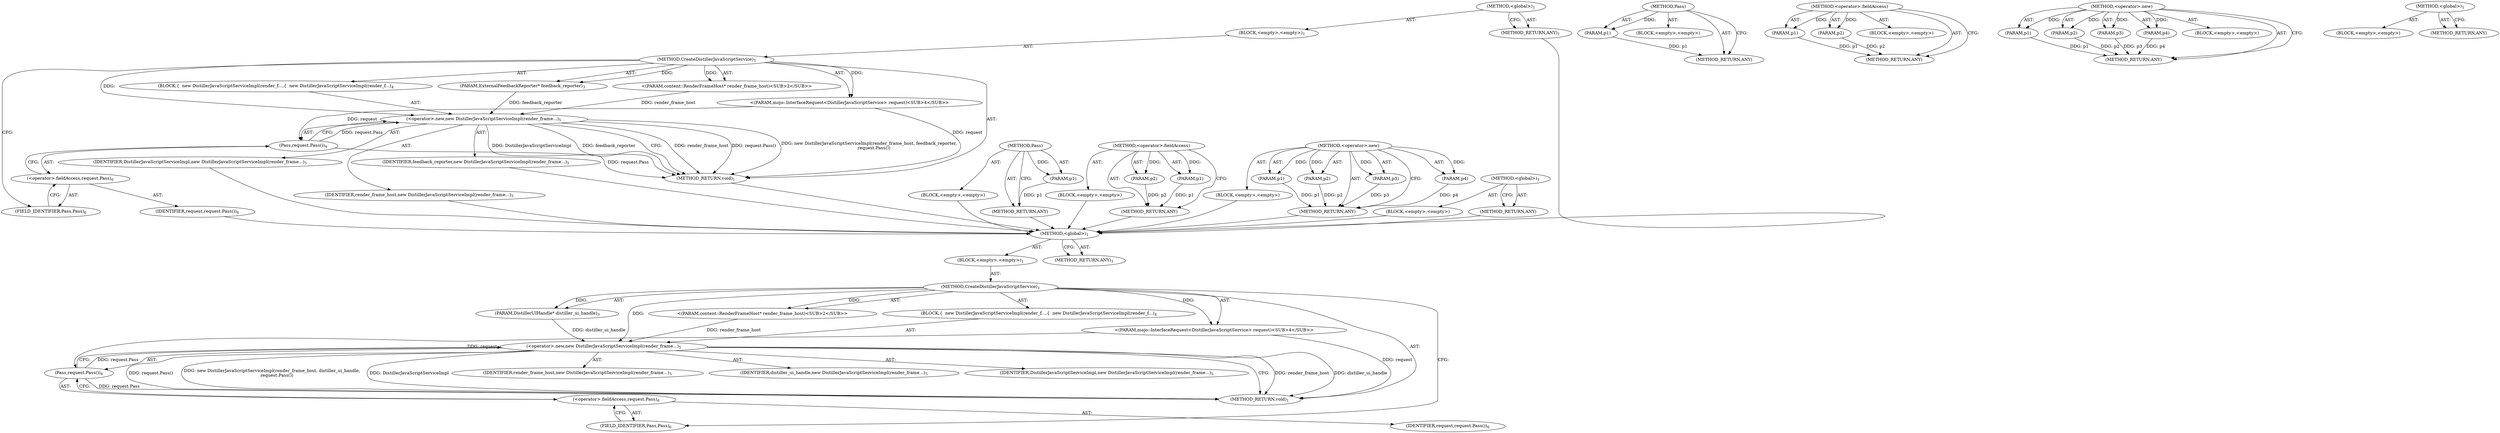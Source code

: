digraph "&lt;global&gt;" {
vulnerable_6 [label=<(METHOD,&lt;global&gt;)<SUB>1</SUB>>];
vulnerable_7 [label=<(BLOCK,&lt;empty&gt;,&lt;empty&gt;)<SUB>1</SUB>>];
vulnerable_8 [label=<(METHOD,CreateDistillerJavaScriptService)<SUB>1</SUB>>];
vulnerable_9 [label="<(PARAM,content::RenderFrameHost* render_frame_host)<SUB>2</SUB>>"];
vulnerable_10 [label=<(PARAM,ExternalFeedbackReporter* feedback_reporter)<SUB>3</SUB>>];
vulnerable_11 [label="<(PARAM,mojo::InterfaceRequest&lt;DistillerJavaScriptService&gt; request)<SUB>4</SUB>>"];
vulnerable_12 [label=<(BLOCK,{
  new DistillerJavaScriptServiceImpl(render_f...,{
  new DistillerJavaScriptServiceImpl(render_f...)<SUB>4</SUB>>];
vulnerable_13 [label=<(&lt;operator&gt;.new,new DistillerJavaScriptServiceImpl(render_frame...)<SUB>5</SUB>>];
vulnerable_14 [label=<(IDENTIFIER,DistillerJavaScriptServiceImpl,new DistillerJavaScriptServiceImpl(render_frame...)<SUB>5</SUB>>];
vulnerable_15 [label=<(IDENTIFIER,render_frame_host,new DistillerJavaScriptServiceImpl(render_frame...)<SUB>5</SUB>>];
vulnerable_16 [label=<(IDENTIFIER,feedback_reporter,new DistillerJavaScriptServiceImpl(render_frame...)<SUB>5</SUB>>];
vulnerable_17 [label=<(Pass,request.Pass())<SUB>6</SUB>>];
vulnerable_18 [label=<(&lt;operator&gt;.fieldAccess,request.Pass)<SUB>6</SUB>>];
vulnerable_19 [label=<(IDENTIFIER,request,request.Pass())<SUB>6</SUB>>];
vulnerable_20 [label=<(FIELD_IDENTIFIER,Pass,Pass)<SUB>6</SUB>>];
vulnerable_21 [label=<(METHOD_RETURN,void)<SUB>1</SUB>>];
vulnerable_23 [label=<(METHOD_RETURN,ANY)<SUB>1</SUB>>];
vulnerable_51 [label=<(METHOD,Pass)>];
vulnerable_52 [label=<(PARAM,p1)>];
vulnerable_53 [label=<(BLOCK,&lt;empty&gt;,&lt;empty&gt;)>];
vulnerable_54 [label=<(METHOD_RETURN,ANY)>];
vulnerable_55 [label=<(METHOD,&lt;operator&gt;.fieldAccess)>];
vulnerable_56 [label=<(PARAM,p1)>];
vulnerable_57 [label=<(PARAM,p2)>];
vulnerable_58 [label=<(BLOCK,&lt;empty&gt;,&lt;empty&gt;)>];
vulnerable_59 [label=<(METHOD_RETURN,ANY)>];
vulnerable_44 [label=<(METHOD,&lt;operator&gt;.new)>];
vulnerable_45 [label=<(PARAM,p1)>];
vulnerable_46 [label=<(PARAM,p2)>];
vulnerable_47 [label=<(PARAM,p3)>];
vulnerable_48 [label=<(PARAM,p4)>];
vulnerable_49 [label=<(BLOCK,&lt;empty&gt;,&lt;empty&gt;)>];
vulnerable_50 [label=<(METHOD_RETURN,ANY)>];
vulnerable_38 [label=<(METHOD,&lt;global&gt;)<SUB>1</SUB>>];
vulnerable_39 [label=<(BLOCK,&lt;empty&gt;,&lt;empty&gt;)>];
vulnerable_40 [label=<(METHOD_RETURN,ANY)>];
fixed_6 [label=<(METHOD,&lt;global&gt;)<SUB>1</SUB>>];
fixed_7 [label=<(BLOCK,&lt;empty&gt;,&lt;empty&gt;)<SUB>1</SUB>>];
fixed_8 [label=<(METHOD,CreateDistillerJavaScriptService)<SUB>1</SUB>>];
fixed_9 [label="<(PARAM,content::RenderFrameHost* render_frame_host)<SUB>2</SUB>>"];
fixed_10 [label=<(PARAM,DistillerUIHandle* distiller_ui_handle)<SUB>3</SUB>>];
fixed_11 [label="<(PARAM,mojo::InterfaceRequest&lt;DistillerJavaScriptService&gt; request)<SUB>4</SUB>>"];
fixed_12 [label=<(BLOCK,{
  new DistillerJavaScriptServiceImpl(render_f...,{
  new DistillerJavaScriptServiceImpl(render_f...)<SUB>4</SUB>>];
fixed_13 [label=<(&lt;operator&gt;.new,new DistillerJavaScriptServiceImpl(render_frame...)<SUB>5</SUB>>];
fixed_14 [label=<(IDENTIFIER,DistillerJavaScriptServiceImpl,new DistillerJavaScriptServiceImpl(render_frame...)<SUB>5</SUB>>];
fixed_15 [label=<(IDENTIFIER,render_frame_host,new DistillerJavaScriptServiceImpl(render_frame...)<SUB>5</SUB>>];
fixed_16 [label=<(IDENTIFIER,distiller_ui_handle,new DistillerJavaScriptServiceImpl(render_frame...)<SUB>5</SUB>>];
fixed_17 [label=<(Pass,request.Pass())<SUB>6</SUB>>];
fixed_18 [label=<(&lt;operator&gt;.fieldAccess,request.Pass)<SUB>6</SUB>>];
fixed_19 [label=<(IDENTIFIER,request,request.Pass())<SUB>6</SUB>>];
fixed_20 [label=<(FIELD_IDENTIFIER,Pass,Pass)<SUB>6</SUB>>];
fixed_21 [label=<(METHOD_RETURN,void)<SUB>1</SUB>>];
fixed_23 [label=<(METHOD_RETURN,ANY)<SUB>1</SUB>>];
fixed_51 [label=<(METHOD,Pass)>];
fixed_52 [label=<(PARAM,p1)>];
fixed_53 [label=<(BLOCK,&lt;empty&gt;,&lt;empty&gt;)>];
fixed_54 [label=<(METHOD_RETURN,ANY)>];
fixed_55 [label=<(METHOD,&lt;operator&gt;.fieldAccess)>];
fixed_56 [label=<(PARAM,p1)>];
fixed_57 [label=<(PARAM,p2)>];
fixed_58 [label=<(BLOCK,&lt;empty&gt;,&lt;empty&gt;)>];
fixed_59 [label=<(METHOD_RETURN,ANY)>];
fixed_44 [label=<(METHOD,&lt;operator&gt;.new)>];
fixed_45 [label=<(PARAM,p1)>];
fixed_46 [label=<(PARAM,p2)>];
fixed_47 [label=<(PARAM,p3)>];
fixed_48 [label=<(PARAM,p4)>];
fixed_49 [label=<(BLOCK,&lt;empty&gt;,&lt;empty&gt;)>];
fixed_50 [label=<(METHOD_RETURN,ANY)>];
fixed_38 [label=<(METHOD,&lt;global&gt;)<SUB>1</SUB>>];
fixed_39 [label=<(BLOCK,&lt;empty&gt;,&lt;empty&gt;)>];
fixed_40 [label=<(METHOD_RETURN,ANY)>];
vulnerable_6 -> vulnerable_7  [key=0, label="AST: "];
vulnerable_6 -> vulnerable_23  [key=0, label="AST: "];
vulnerable_6 -> vulnerable_23  [key=1, label="CFG: "];
vulnerable_7 -> vulnerable_8  [key=0, label="AST: "];
vulnerable_8 -> vulnerable_9  [key=0, label="AST: "];
vulnerable_8 -> vulnerable_9  [key=1, label="DDG: "];
vulnerable_8 -> vulnerable_10  [key=0, label="AST: "];
vulnerable_8 -> vulnerable_10  [key=1, label="DDG: "];
vulnerable_8 -> vulnerable_11  [key=0, label="AST: "];
vulnerable_8 -> vulnerable_11  [key=1, label="DDG: "];
vulnerable_8 -> vulnerable_12  [key=0, label="AST: "];
vulnerable_8 -> vulnerable_21  [key=0, label="AST: "];
vulnerable_8 -> vulnerable_20  [key=0, label="CFG: "];
vulnerable_8 -> vulnerable_13  [key=0, label="DDG: "];
vulnerable_9 -> vulnerable_13  [key=0, label="DDG: render_frame_host"];
vulnerable_10 -> vulnerable_13  [key=0, label="DDG: feedback_reporter"];
vulnerable_11 -> vulnerable_21  [key=0, label="DDG: request"];
vulnerable_11 -> vulnerable_17  [key=0, label="DDG: request"];
vulnerable_12 -> vulnerable_13  [key=0, label="AST: "];
vulnerable_13 -> vulnerable_14  [key=0, label="AST: "];
vulnerable_13 -> vulnerable_15  [key=0, label="AST: "];
vulnerable_13 -> vulnerable_16  [key=0, label="AST: "];
vulnerable_13 -> vulnerable_17  [key=0, label="AST: "];
vulnerable_13 -> vulnerable_21  [key=0, label="CFG: "];
vulnerable_13 -> vulnerable_21  [key=1, label="DDG: render_frame_host"];
vulnerable_13 -> vulnerable_21  [key=2, label="DDG: feedback_reporter"];
vulnerable_13 -> vulnerable_21  [key=3, label="DDG: request.Pass()"];
vulnerable_13 -> vulnerable_21  [key=4, label="DDG: new DistillerJavaScriptServiceImpl(render_frame_host, feedback_reporter,
       request.Pass())"];
vulnerable_13 -> vulnerable_21  [key=5, label="DDG: DistillerJavaScriptServiceImpl"];
vulnerable_14 -> fixed_6  [key=0];
vulnerable_15 -> fixed_6  [key=0];
vulnerable_16 -> fixed_6  [key=0];
vulnerable_17 -> vulnerable_18  [key=0, label="AST: "];
vulnerable_17 -> vulnerable_13  [key=0, label="CFG: "];
vulnerable_17 -> vulnerable_13  [key=1, label="DDG: request.Pass"];
vulnerable_17 -> vulnerable_21  [key=0, label="DDG: request.Pass"];
vulnerable_18 -> vulnerable_19  [key=0, label="AST: "];
vulnerable_18 -> vulnerable_20  [key=0, label="AST: "];
vulnerable_18 -> vulnerable_17  [key=0, label="CFG: "];
vulnerable_19 -> fixed_6  [key=0];
vulnerable_20 -> vulnerable_18  [key=0, label="CFG: "];
vulnerable_21 -> fixed_6  [key=0];
vulnerable_23 -> fixed_6  [key=0];
vulnerable_51 -> vulnerable_52  [key=0, label="AST: "];
vulnerable_51 -> vulnerable_52  [key=1, label="DDG: "];
vulnerable_51 -> vulnerable_53  [key=0, label="AST: "];
vulnerable_51 -> vulnerable_54  [key=0, label="AST: "];
vulnerable_51 -> vulnerable_54  [key=1, label="CFG: "];
vulnerable_52 -> vulnerable_54  [key=0, label="DDG: p1"];
vulnerable_53 -> fixed_6  [key=0];
vulnerable_54 -> fixed_6  [key=0];
vulnerable_55 -> vulnerable_56  [key=0, label="AST: "];
vulnerable_55 -> vulnerable_56  [key=1, label="DDG: "];
vulnerable_55 -> vulnerable_58  [key=0, label="AST: "];
vulnerable_55 -> vulnerable_57  [key=0, label="AST: "];
vulnerable_55 -> vulnerable_57  [key=1, label="DDG: "];
vulnerable_55 -> vulnerable_59  [key=0, label="AST: "];
vulnerable_55 -> vulnerable_59  [key=1, label="CFG: "];
vulnerable_56 -> vulnerable_59  [key=0, label="DDG: p1"];
vulnerable_57 -> vulnerable_59  [key=0, label="DDG: p2"];
vulnerable_58 -> fixed_6  [key=0];
vulnerable_59 -> fixed_6  [key=0];
vulnerable_44 -> vulnerable_45  [key=0, label="AST: "];
vulnerable_44 -> vulnerable_45  [key=1, label="DDG: "];
vulnerable_44 -> vulnerable_49  [key=0, label="AST: "];
vulnerable_44 -> vulnerable_46  [key=0, label="AST: "];
vulnerable_44 -> vulnerable_46  [key=1, label="DDG: "];
vulnerable_44 -> vulnerable_50  [key=0, label="AST: "];
vulnerable_44 -> vulnerable_50  [key=1, label="CFG: "];
vulnerable_44 -> vulnerable_47  [key=0, label="AST: "];
vulnerable_44 -> vulnerable_47  [key=1, label="DDG: "];
vulnerable_44 -> vulnerable_48  [key=0, label="AST: "];
vulnerable_44 -> vulnerable_48  [key=1, label="DDG: "];
vulnerable_45 -> vulnerable_50  [key=0, label="DDG: p1"];
vulnerable_46 -> vulnerable_50  [key=0, label="DDG: p2"];
vulnerable_47 -> vulnerable_50  [key=0, label="DDG: p3"];
vulnerable_48 -> vulnerable_50  [key=0, label="DDG: p4"];
vulnerable_49 -> fixed_6  [key=0];
vulnerable_50 -> fixed_6  [key=0];
vulnerable_38 -> vulnerable_39  [key=0, label="AST: "];
vulnerable_38 -> vulnerable_40  [key=0, label="AST: "];
vulnerable_38 -> vulnerable_40  [key=1, label="CFG: "];
vulnerable_39 -> fixed_6  [key=0];
vulnerable_40 -> fixed_6  [key=0];
fixed_6 -> fixed_7  [key=0, label="AST: "];
fixed_6 -> fixed_23  [key=0, label="AST: "];
fixed_6 -> fixed_23  [key=1, label="CFG: "];
fixed_7 -> fixed_8  [key=0, label="AST: "];
fixed_8 -> fixed_9  [key=0, label="AST: "];
fixed_8 -> fixed_9  [key=1, label="DDG: "];
fixed_8 -> fixed_10  [key=0, label="AST: "];
fixed_8 -> fixed_10  [key=1, label="DDG: "];
fixed_8 -> fixed_11  [key=0, label="AST: "];
fixed_8 -> fixed_11  [key=1, label="DDG: "];
fixed_8 -> fixed_12  [key=0, label="AST: "];
fixed_8 -> fixed_21  [key=0, label="AST: "];
fixed_8 -> fixed_20  [key=0, label="CFG: "];
fixed_8 -> fixed_13  [key=0, label="DDG: "];
fixed_9 -> fixed_13  [key=0, label="DDG: render_frame_host"];
fixed_10 -> fixed_13  [key=0, label="DDG: distiller_ui_handle"];
fixed_11 -> fixed_21  [key=0, label="DDG: request"];
fixed_11 -> fixed_17  [key=0, label="DDG: request"];
fixed_12 -> fixed_13  [key=0, label="AST: "];
fixed_13 -> fixed_14  [key=0, label="AST: "];
fixed_13 -> fixed_15  [key=0, label="AST: "];
fixed_13 -> fixed_16  [key=0, label="AST: "];
fixed_13 -> fixed_17  [key=0, label="AST: "];
fixed_13 -> fixed_21  [key=0, label="CFG: "];
fixed_13 -> fixed_21  [key=1, label="DDG: render_frame_host"];
fixed_13 -> fixed_21  [key=2, label="DDG: distiller_ui_handle"];
fixed_13 -> fixed_21  [key=3, label="DDG: request.Pass()"];
fixed_13 -> fixed_21  [key=4, label="DDG: new DistillerJavaScriptServiceImpl(render_frame_host, distiller_ui_handle,
       request.Pass())"];
fixed_13 -> fixed_21  [key=5, label="DDG: DistillerJavaScriptServiceImpl"];
fixed_17 -> fixed_18  [key=0, label="AST: "];
fixed_17 -> fixed_13  [key=0, label="CFG: "];
fixed_17 -> fixed_13  [key=1, label="DDG: request.Pass"];
fixed_17 -> fixed_21  [key=0, label="DDG: request.Pass"];
fixed_18 -> fixed_19  [key=0, label="AST: "];
fixed_18 -> fixed_20  [key=0, label="AST: "];
fixed_18 -> fixed_17  [key=0, label="CFG: "];
fixed_20 -> fixed_18  [key=0, label="CFG: "];
fixed_51 -> fixed_52  [key=0, label="AST: "];
fixed_51 -> fixed_52  [key=1, label="DDG: "];
fixed_51 -> fixed_53  [key=0, label="AST: "];
fixed_51 -> fixed_54  [key=0, label="AST: "];
fixed_51 -> fixed_54  [key=1, label="CFG: "];
fixed_52 -> fixed_54  [key=0, label="DDG: p1"];
fixed_55 -> fixed_56  [key=0, label="AST: "];
fixed_55 -> fixed_56  [key=1, label="DDG: "];
fixed_55 -> fixed_58  [key=0, label="AST: "];
fixed_55 -> fixed_57  [key=0, label="AST: "];
fixed_55 -> fixed_57  [key=1, label="DDG: "];
fixed_55 -> fixed_59  [key=0, label="AST: "];
fixed_55 -> fixed_59  [key=1, label="CFG: "];
fixed_56 -> fixed_59  [key=0, label="DDG: p1"];
fixed_57 -> fixed_59  [key=0, label="DDG: p2"];
fixed_44 -> fixed_45  [key=0, label="AST: "];
fixed_44 -> fixed_45  [key=1, label="DDG: "];
fixed_44 -> fixed_49  [key=0, label="AST: "];
fixed_44 -> fixed_46  [key=0, label="AST: "];
fixed_44 -> fixed_46  [key=1, label="DDG: "];
fixed_44 -> fixed_50  [key=0, label="AST: "];
fixed_44 -> fixed_50  [key=1, label="CFG: "];
fixed_44 -> fixed_47  [key=0, label="AST: "];
fixed_44 -> fixed_47  [key=1, label="DDG: "];
fixed_44 -> fixed_48  [key=0, label="AST: "];
fixed_44 -> fixed_48  [key=1, label="DDG: "];
fixed_45 -> fixed_50  [key=0, label="DDG: p1"];
fixed_46 -> fixed_50  [key=0, label="DDG: p2"];
fixed_47 -> fixed_50  [key=0, label="DDG: p3"];
fixed_48 -> fixed_50  [key=0, label="DDG: p4"];
fixed_38 -> fixed_39  [key=0, label="AST: "];
fixed_38 -> fixed_40  [key=0, label="AST: "];
fixed_38 -> fixed_40  [key=1, label="CFG: "];
}
